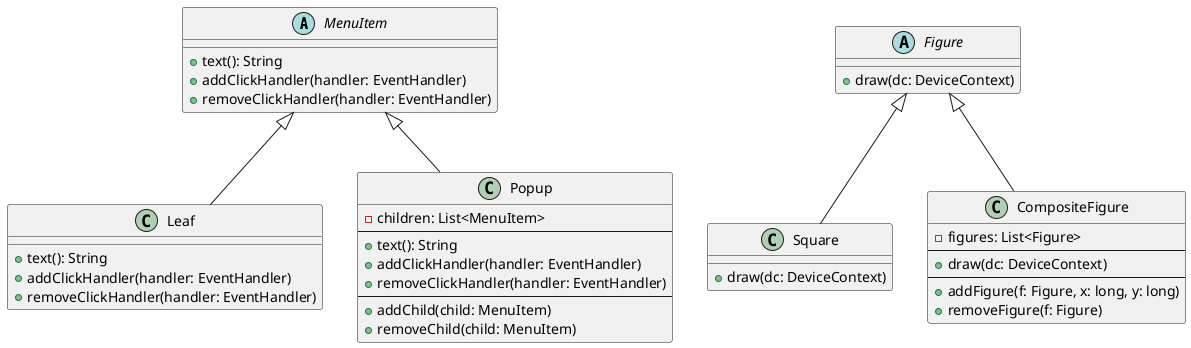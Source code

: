 @startuml
abstract class MenuItem {
    + text(): String
    + addClickHandler(handler: EventHandler)
    + removeClickHandler(handler: EventHandler)
}

class Leaf extends MenuItem {
    + text(): String
    + addClickHandler(handler: EventHandler)
    + removeClickHandler(handler: EventHandler)
}

class Popup extends MenuItem {
    - children: List<MenuItem>
    ---
    + text(): String
    + addClickHandler(handler: EventHandler)
    + removeClickHandler(handler: EventHandler)
    ---
    + addChild(child: MenuItem)
    + removeChild(child: MenuItem)
}

abstract class Figure {
    + draw(dc: DeviceContext)
}

class Square extends Figure {
    + draw(dc: DeviceContext)
}

class CompositeFigure extends Figure {
    - figures: List<Figure>
    ---
    + draw(dc: DeviceContext)
    ---
    + addFigure(f: Figure, x: long, y: long)
    + removeFigure(f: Figure)
}
@enduml

